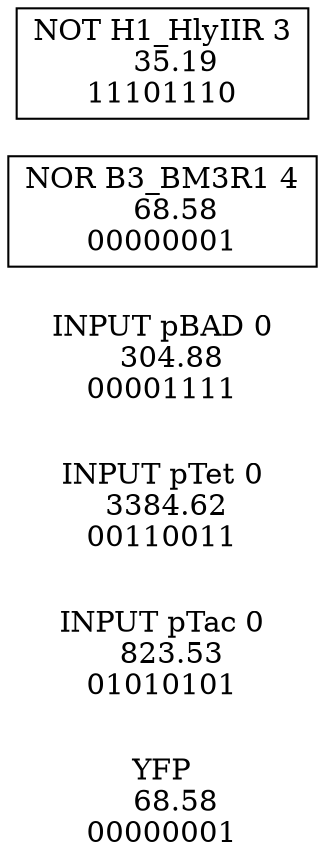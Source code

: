 #GRAPHVIZ_OUTPUT 
digraph{ 
rankdir=LR; 
splines=ortho; 
YFP[shape=none,label="YFP\n   68.58\n00000001"]; 
pTac[shape=none,label="INPUT pTac 0\n  823.53\n01010101"]; 
pTet[shape=none,label="INPUT pTet 0\n 3384.62\n00110011"]; 
pBAD[shape=none,label="INPUT pBAD 0\n  304.88\n00001111"]; 
B3_BM3R1[shape=box,style=filled,fillcolor=gray100,label="NOR B3_BM3R1 4\n   68.58\n00000001"]; 
H1_HlyIIR[shape=box,style=filled,fillcolor=gray100,label="NOT H1_HlyIIR 3\n   35.19\n11101110"]; 
} 
